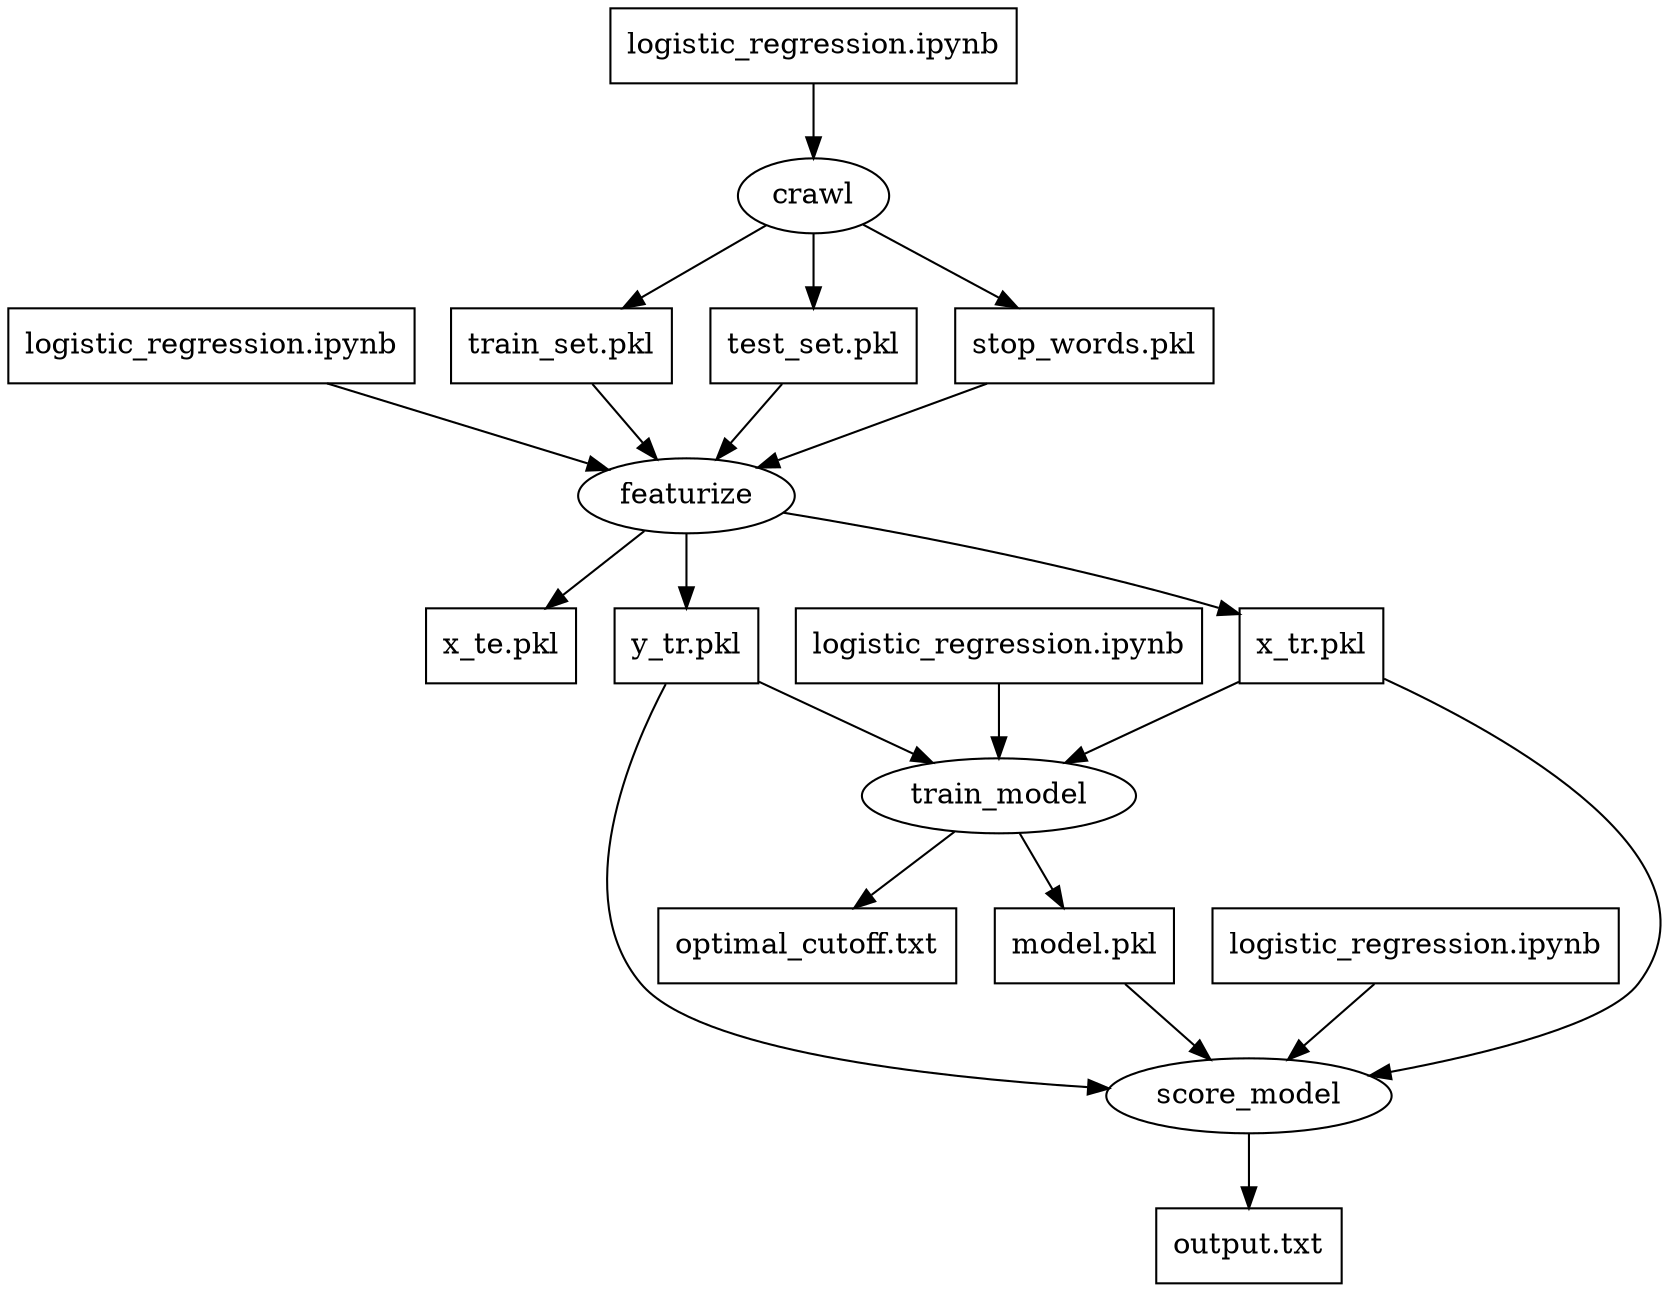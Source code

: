 digraph {
	0 [label="output.txt" shape=box]
	1 [label=score_model shape=ellipse]
	2 [label="logistic_regression.ipynb" shape=box]
	2 -> 1
	1 -> 0
	3 [label="model.pkl" shape=box]
	4 [label="optimal_cutoff.txt" shape=box]
	5 [label=train_model shape=ellipse]
	6 [label="logistic_regression.ipynb" shape=box]
	6 -> 5
	5 -> 3
	5 -> 4
	7 [label="x_tr.pkl" shape=box]
	8 [label="y_tr.pkl" shape=box]
	9 [label="x_te.pkl" shape=box]
	10 [label=featurize shape=ellipse]
	11 [label="logistic_regression.ipynb" shape=box]
	11 -> 10
	10 -> 7
	10 -> 8
	10 -> 9
	12 [label="train_set.pkl" shape=box]
	13 [label="test_set.pkl" shape=box]
	14 [label="stop_words.pkl" shape=box]
	15 [label=crawl shape=ellipse]
	16 [label="logistic_regression.ipynb" shape=box]
	16 -> 15
	15 -> 12
	15 -> 13
	15 -> 14
	12 -> 10
	13 -> 10
	14 -> 10
	7 -> 5
	8 -> 5
	3 -> 1
	7 -> 1
	8 -> 1
}

